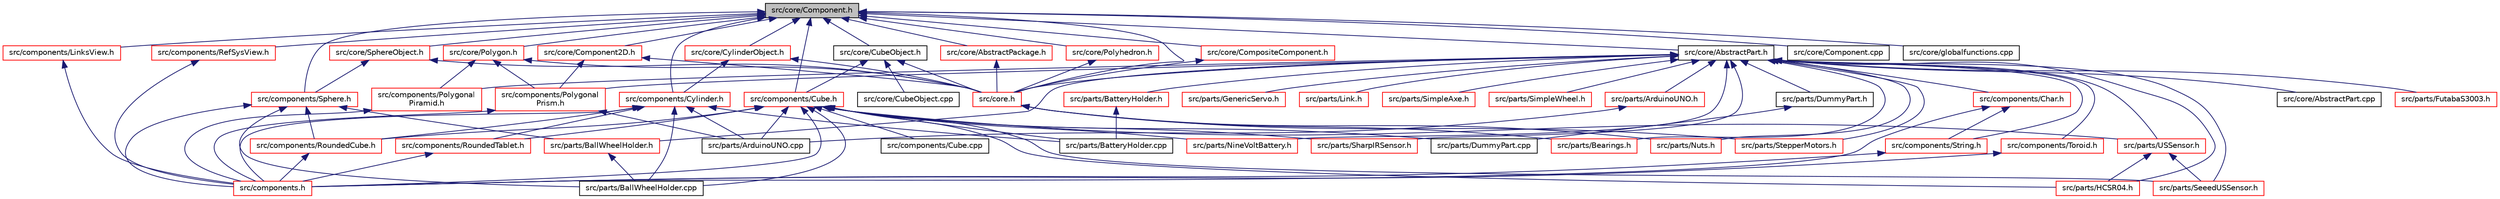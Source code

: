 digraph "src/core/Component.h"
{
  edge [fontname="Helvetica",fontsize="10",labelfontname="Helvetica",labelfontsize="10"];
  node [fontname="Helvetica",fontsize="10",shape=record];
  Node27 [label="src/core/Component.h",height=0.2,width=0.4,color="black", fillcolor="grey75", style="filled", fontcolor="black"];
  Node27 -> Node28 [dir="back",color="midnightblue",fontsize="10",style="solid",fontname="Helvetica"];
  Node28 [label="src/core/AbstractPart.h",height=0.2,width=0.4,color="black", fillcolor="white", style="filled",URL="$AbstractPart_8h.html"];
  Node28 -> Node29 [dir="back",color="midnightblue",fontsize="10",style="solid",fontname="Helvetica"];
  Node29 [label="src/components/Char.h",height=0.2,width=0.4,color="red", fillcolor="white", style="filled",URL="$Char_8h.html"];
  Node29 -> Node31 [dir="back",color="midnightblue",fontsize="10",style="solid",fontname="Helvetica"];
  Node31 [label="src/components/String.h",height=0.2,width=0.4,color="red", fillcolor="white", style="filled",URL="$String_8h.html"];
  Node31 -> Node33 [dir="back",color="midnightblue",fontsize="10",style="solid",fontname="Helvetica"];
  Node33 [label="src/components.h",height=0.2,width=0.4,color="red", fillcolor="white", style="filled",URL="$components_8h.html"];
  Node29 -> Node33 [dir="back",color="midnightblue",fontsize="10",style="solid",fontname="Helvetica"];
  Node28 -> Node37 [dir="back",color="midnightblue",fontsize="10",style="solid",fontname="Helvetica"];
  Node37 [label="src/components/Polygonal\lPiramid.h",height=0.2,width=0.4,color="red", fillcolor="white", style="filled",URL="$PolygonalPiramid_8h.html"];
  Node37 -> Node33 [dir="back",color="midnightblue",fontsize="10",style="solid",fontname="Helvetica"];
  Node28 -> Node39 [dir="back",color="midnightblue",fontsize="10",style="solid",fontname="Helvetica"];
  Node39 [label="src/components/Polygonal\lPrism.h",height=0.2,width=0.4,color="red", fillcolor="white", style="filled",URL="$PolygonalPrism_8h.html"];
  Node39 -> Node33 [dir="back",color="midnightblue",fontsize="10",style="solid",fontname="Helvetica"];
  Node39 -> Node47 [dir="back",color="midnightblue",fontsize="10",style="solid",fontname="Helvetica"];
  Node47 [label="src/parts/ArduinoUNO.cpp",height=0.2,width=0.4,color="black", fillcolor="white", style="filled",URL="$ArduinoUNO_8cpp.html"];
  Node28 -> Node31 [dir="back",color="midnightblue",fontsize="10",style="solid",fontname="Helvetica"];
  Node28 -> Node48 [dir="back",color="midnightblue",fontsize="10",style="solid",fontname="Helvetica"];
  Node48 [label="src/components/Toroid.h",height=0.2,width=0.4,color="red", fillcolor="white", style="filled",URL="$Toroid_8h.html"];
  Node48 -> Node33 [dir="back",color="midnightblue",fontsize="10",style="solid",fontname="Helvetica"];
  Node28 -> Node52 [dir="back",color="midnightblue",fontsize="10",style="solid",fontname="Helvetica"];
  Node52 [label="src/core/AbstractPart.cpp",height=0.2,width=0.4,color="black", fillcolor="white", style="filled",URL="$AbstractPart_8cpp.html"];
  Node28 -> Node53 [dir="back",color="midnightblue",fontsize="10",style="solid",fontname="Helvetica"];
  Node53 [label="src/core.h",height=0.2,width=0.4,color="red", fillcolor="white", style="filled",URL="$core_8h.html"];
  Node53 -> Node54 [dir="back",color="midnightblue",fontsize="10",style="solid",fontname="Helvetica"];
  Node54 [label="src/parts/Bearings.h",height=0.2,width=0.4,color="red", fillcolor="white", style="filled",URL="$Bearings_8h.html"];
  Node53 -> Node56 [dir="back",color="midnightblue",fontsize="10",style="solid",fontname="Helvetica"];
  Node56 [label="src/parts/Nuts.h",height=0.2,width=0.4,color="red", fillcolor="white", style="filled",URL="$Nuts_8h.html"];
  Node53 -> Node57 [dir="back",color="midnightblue",fontsize="10",style="solid",fontname="Helvetica"];
  Node57 [label="src/parts/StepperMotors.h",height=0.2,width=0.4,color="red", fillcolor="white", style="filled",URL="$StepperMotors_8h.html"];
  Node28 -> Node58 [dir="back",color="midnightblue",fontsize="10",style="solid",fontname="Helvetica"];
  Node58 [label="src/parts/ArduinoUNO.h",height=0.2,width=0.4,color="red", fillcolor="white", style="filled",URL="$ArduinoUNO_8h.html"];
  Node58 -> Node47 [dir="back",color="midnightblue",fontsize="10",style="solid",fontname="Helvetica"];
  Node28 -> Node59 [dir="back",color="midnightblue",fontsize="10",style="solid",fontname="Helvetica"];
  Node59 [label="src/parts/BallWheelHolder.h",height=0.2,width=0.4,color="red", fillcolor="white", style="filled",URL="$BallWheelHolder_8h.html"];
  Node59 -> Node60 [dir="back",color="midnightblue",fontsize="10",style="solid",fontname="Helvetica"];
  Node60 [label="src/parts/BallWheelHolder.cpp",height=0.2,width=0.4,color="black", fillcolor="white", style="filled",URL="$BallWheelHolder_8cpp.html"];
  Node28 -> Node61 [dir="back",color="midnightblue",fontsize="10",style="solid",fontname="Helvetica"];
  Node61 [label="src/parts/BatteryHolder.h",height=0.2,width=0.4,color="red", fillcolor="white", style="filled",URL="$BatteryHolder_8h.html"];
  Node61 -> Node62 [dir="back",color="midnightblue",fontsize="10",style="solid",fontname="Helvetica"];
  Node62 [label="src/parts/BatteryHolder.cpp",height=0.2,width=0.4,color="black", fillcolor="white", style="filled",URL="$BatteryHolder_8cpp.html"];
  Node28 -> Node54 [dir="back",color="midnightblue",fontsize="10",style="solid",fontname="Helvetica"];
  Node28 -> Node63 [dir="back",color="midnightblue",fontsize="10",style="solid",fontname="Helvetica"];
  Node63 [label="src/parts/DummyPart.h",height=0.2,width=0.4,color="black", fillcolor="white", style="filled",URL="$DummyPart_8h.html"];
  Node63 -> Node64 [dir="back",color="midnightblue",fontsize="10",style="solid",fontname="Helvetica"];
  Node64 [label="src/parts/DummyPart.cpp",height=0.2,width=0.4,color="black", fillcolor="white", style="filled",URL="$DummyPart_8cpp.html"];
  Node28 -> Node65 [dir="back",color="midnightblue",fontsize="10",style="solid",fontname="Helvetica"];
  Node65 [label="src/parts/FutabaS3003.h",height=0.2,width=0.4,color="red", fillcolor="white", style="filled",URL="$FutabaS3003_8h.html"];
  Node28 -> Node68 [dir="back",color="midnightblue",fontsize="10",style="solid",fontname="Helvetica"];
  Node68 [label="src/parts/GenericServo.h",height=0.2,width=0.4,color="red", fillcolor="white", style="filled",URL="$GenericServo_8h.html"];
  Node28 -> Node72 [dir="back",color="midnightblue",fontsize="10",style="solid",fontname="Helvetica"];
  Node72 [label="src/parts/HCSR04.h",height=0.2,width=0.4,color="red", fillcolor="white", style="filled",URL="$HCSR04_8h.html"];
  Node28 -> Node74 [dir="back",color="midnightblue",fontsize="10",style="solid",fontname="Helvetica"];
  Node74 [label="src/parts/Link.h",height=0.2,width=0.4,color="red", fillcolor="white", style="filled",URL="$Link_8h.html"];
  Node28 -> Node76 [dir="back",color="midnightblue",fontsize="10",style="solid",fontname="Helvetica"];
  Node76 [label="src/parts/NineVoltBattery.h",height=0.2,width=0.4,color="red", fillcolor="white", style="filled",URL="$NineVoltBattery_8h.html"];
  Node28 -> Node56 [dir="back",color="midnightblue",fontsize="10",style="solid",fontname="Helvetica"];
  Node28 -> Node78 [dir="back",color="midnightblue",fontsize="10",style="solid",fontname="Helvetica"];
  Node78 [label="src/parts/SeeedUSSensor.h",height=0.2,width=0.4,color="red", fillcolor="white", style="filled",URL="$SeeedUSSensor_8h.html"];
  Node28 -> Node80 [dir="back",color="midnightblue",fontsize="10",style="solid",fontname="Helvetica"];
  Node80 [label="src/parts/SharpIRSensor.h",height=0.2,width=0.4,color="red", fillcolor="white", style="filled",URL="$SharpIRSensor_8h.html"];
  Node28 -> Node82 [dir="back",color="midnightblue",fontsize="10",style="solid",fontname="Helvetica"];
  Node82 [label="src/parts/SimpleAxe.h",height=0.2,width=0.4,color="red", fillcolor="white", style="filled",URL="$SimpleAxe_8h.html"];
  Node28 -> Node84 [dir="back",color="midnightblue",fontsize="10",style="solid",fontname="Helvetica"];
  Node84 [label="src/parts/SimpleWheel.h",height=0.2,width=0.4,color="red", fillcolor="white", style="filled",URL="$SimpleWheel_8h.html"];
  Node28 -> Node57 [dir="back",color="midnightblue",fontsize="10",style="solid",fontname="Helvetica"];
  Node28 -> Node89 [dir="back",color="midnightblue",fontsize="10",style="solid",fontname="Helvetica"];
  Node89 [label="src/parts/USSensor.h",height=0.2,width=0.4,color="red", fillcolor="white", style="filled",URL="$USSensor_8h.html"];
  Node89 -> Node72 [dir="back",color="midnightblue",fontsize="10",style="solid",fontname="Helvetica"];
  Node89 -> Node78 [dir="back",color="midnightblue",fontsize="10",style="solid",fontname="Helvetica"];
  Node27 -> Node91 [dir="back",color="midnightblue",fontsize="10",style="solid",fontname="Helvetica"];
  Node91 [label="src/core/CubeObject.h",height=0.2,width=0.4,color="black", fillcolor="white", style="filled",URL="$CubeObject_8h.html"];
  Node91 -> Node92 [dir="back",color="midnightblue",fontsize="10",style="solid",fontname="Helvetica"];
  Node92 [label="src/components/Cube.h",height=0.2,width=0.4,color="red", fillcolor="white", style="filled",URL="$Cube_8h.html"];
  Node92 -> Node93 [dir="back",color="midnightblue",fontsize="10",style="solid",fontname="Helvetica"];
  Node93 [label="src/components/Cube.cpp",height=0.2,width=0.4,color="black", fillcolor="white", style="filled",URL="$Cube_8cpp.html"];
  Node92 -> Node94 [dir="back",color="midnightblue",fontsize="10",style="solid",fontname="Helvetica"];
  Node94 [label="src/components/RoundedCube.h",height=0.2,width=0.4,color="red", fillcolor="white", style="filled",URL="$RoundedCube_8h.html"];
  Node94 -> Node33 [dir="back",color="midnightblue",fontsize="10",style="solid",fontname="Helvetica"];
  Node92 -> Node96 [dir="back",color="midnightblue",fontsize="10",style="solid",fontname="Helvetica"];
  Node96 [label="src/components/RoundedTablet.h",height=0.2,width=0.4,color="red", fillcolor="white", style="filled",URL="$RoundedTablet_8h.html"];
  Node96 -> Node33 [dir="back",color="midnightblue",fontsize="10",style="solid",fontname="Helvetica"];
  Node92 -> Node33 [dir="back",color="midnightblue",fontsize="10",style="solid",fontname="Helvetica"];
  Node92 -> Node47 [dir="back",color="midnightblue",fontsize="10",style="solid",fontname="Helvetica"];
  Node92 -> Node60 [dir="back",color="midnightblue",fontsize="10",style="solid",fontname="Helvetica"];
  Node92 -> Node62 [dir="back",color="midnightblue",fontsize="10",style="solid",fontname="Helvetica"];
  Node92 -> Node64 [dir="back",color="midnightblue",fontsize="10",style="solid",fontname="Helvetica"];
  Node92 -> Node72 [dir="back",color="midnightblue",fontsize="10",style="solid",fontname="Helvetica"];
  Node92 -> Node76 [dir="back",color="midnightblue",fontsize="10",style="solid",fontname="Helvetica"];
  Node92 -> Node78 [dir="back",color="midnightblue",fontsize="10",style="solid",fontname="Helvetica"];
  Node92 -> Node80 [dir="back",color="midnightblue",fontsize="10",style="solid",fontname="Helvetica"];
  Node92 -> Node89 [dir="back",color="midnightblue",fontsize="10",style="solid",fontname="Helvetica"];
  Node91 -> Node98 [dir="back",color="midnightblue",fontsize="10",style="solid",fontname="Helvetica"];
  Node98 [label="src/core/CubeObject.cpp",height=0.2,width=0.4,color="black", fillcolor="white", style="filled",URL="$CubeObject_8cpp.html"];
  Node91 -> Node53 [dir="back",color="midnightblue",fontsize="10",style="solid",fontname="Helvetica"];
  Node27 -> Node92 [dir="back",color="midnightblue",fontsize="10",style="solid",fontname="Helvetica"];
  Node27 -> Node99 [dir="back",color="midnightblue",fontsize="10",style="solid",fontname="Helvetica"];
  Node99 [label="src/core/CylinderObject.h",height=0.2,width=0.4,color="red", fillcolor="white", style="filled",URL="$CylinderObject_8h.html"];
  Node99 -> Node100 [dir="back",color="midnightblue",fontsize="10",style="solid",fontname="Helvetica"];
  Node100 [label="src/components/Cylinder.h",height=0.2,width=0.4,color="red", fillcolor="white", style="filled",URL="$Cylinder_8h.html"];
  Node100 -> Node94 [dir="back",color="midnightblue",fontsize="10",style="solid",fontname="Helvetica"];
  Node100 -> Node96 [dir="back",color="midnightblue",fontsize="10",style="solid",fontname="Helvetica"];
  Node100 -> Node33 [dir="back",color="midnightblue",fontsize="10",style="solid",fontname="Helvetica"];
  Node100 -> Node47 [dir="back",color="midnightblue",fontsize="10",style="solid",fontname="Helvetica"];
  Node100 -> Node60 [dir="back",color="midnightblue",fontsize="10",style="solid",fontname="Helvetica"];
  Node100 -> Node62 [dir="back",color="midnightblue",fontsize="10",style="solid",fontname="Helvetica"];
  Node99 -> Node53 [dir="back",color="midnightblue",fontsize="10",style="solid",fontname="Helvetica"];
  Node27 -> Node100 [dir="back",color="midnightblue",fontsize="10",style="solid",fontname="Helvetica"];
  Node27 -> Node105 [dir="back",color="midnightblue",fontsize="10",style="solid",fontname="Helvetica"];
  Node105 [label="src/components/LinksView.h",height=0.2,width=0.4,color="red", fillcolor="white", style="filled",URL="$LinksView_8h.html"];
  Node105 -> Node33 [dir="back",color="midnightblue",fontsize="10",style="solid",fontname="Helvetica"];
  Node27 -> Node106 [dir="back",color="midnightblue",fontsize="10",style="solid",fontname="Helvetica"];
  Node106 [label="src/components/RefSysView.h",height=0.2,width=0.4,color="red", fillcolor="white", style="filled",URL="$RefSysView_8h.html"];
  Node106 -> Node33 [dir="back",color="midnightblue",fontsize="10",style="solid",fontname="Helvetica"];
  Node27 -> Node107 [dir="back",color="midnightblue",fontsize="10",style="solid",fontname="Helvetica"];
  Node107 [label="src/components/Sphere.h",height=0.2,width=0.4,color="red", fillcolor="white", style="filled",URL="$Sphere_8h.html"];
  Node107 -> Node94 [dir="back",color="midnightblue",fontsize="10",style="solid",fontname="Helvetica"];
  Node107 -> Node33 [dir="back",color="midnightblue",fontsize="10",style="solid",fontname="Helvetica"];
  Node107 -> Node60 [dir="back",color="midnightblue",fontsize="10",style="solid",fontname="Helvetica"];
  Node107 -> Node59 [dir="back",color="midnightblue",fontsize="10",style="solid",fontname="Helvetica"];
  Node27 -> Node109 [dir="back",color="midnightblue",fontsize="10",style="solid",fontname="Helvetica"];
  Node109 [label="src/core/SphereObject.h",height=0.2,width=0.4,color="red", fillcolor="white", style="filled",URL="$SphereObject_8h.html"];
  Node109 -> Node107 [dir="back",color="midnightblue",fontsize="10",style="solid",fontname="Helvetica"];
  Node109 -> Node53 [dir="back",color="midnightblue",fontsize="10",style="solid",fontname="Helvetica"];
  Node27 -> Node111 [dir="back",color="midnightblue",fontsize="10",style="solid",fontname="Helvetica"];
  Node111 [label="src/core/CompositeComponent.h",height=0.2,width=0.4,color="red", fillcolor="white", style="filled",URL="$CompositeComponent_8h.html"];
  Node111 -> Node53 [dir="back",color="midnightblue",fontsize="10",style="solid",fontname="Helvetica"];
  Node27 -> Node123 [dir="back",color="midnightblue",fontsize="10",style="solid",fontname="Helvetica"];
  Node123 [label="src/core/AbstractPackage.h",height=0.2,width=0.4,color="red", fillcolor="white", style="filled",URL="$AbstractPackage_8h.html"];
  Node123 -> Node53 [dir="back",color="midnightblue",fontsize="10",style="solid",fontname="Helvetica"];
  Node27 -> Node113 [dir="back",color="midnightblue",fontsize="10",style="solid",fontname="Helvetica"];
  Node113 [label="src/core/Component.cpp",height=0.2,width=0.4,color="black", fillcolor="white", style="filled",URL="$Component_8cpp.html"];
  Node27 -> Node125 [dir="back",color="midnightblue",fontsize="10",style="solid",fontname="Helvetica"];
  Node125 [label="src/core/Component2D.h",height=0.2,width=0.4,color="red", fillcolor="white", style="filled",URL="$Component2D_8h.html"];
  Node125 -> Node39 [dir="back",color="midnightblue",fontsize="10",style="solid",fontname="Helvetica"];
  Node125 -> Node53 [dir="back",color="midnightblue",fontsize="10",style="solid",fontname="Helvetica"];
  Node27 -> Node116 [dir="back",color="midnightblue",fontsize="10",style="solid",fontname="Helvetica"];
  Node116 [label="src/core/globalfunctions.cpp",height=0.2,width=0.4,color="black", fillcolor="white", style="filled",URL="$globalfunctions_8cpp.html"];
  Node27 -> Node132 [dir="back",color="midnightblue",fontsize="10",style="solid",fontname="Helvetica"];
  Node132 [label="src/core/Polygon.h",height=0.2,width=0.4,color="red", fillcolor="white", style="filled",URL="$Polygon_8h.html"];
  Node132 -> Node37 [dir="back",color="midnightblue",fontsize="10",style="solid",fontname="Helvetica"];
  Node132 -> Node39 [dir="back",color="midnightblue",fontsize="10",style="solid",fontname="Helvetica"];
  Node132 -> Node53 [dir="back",color="midnightblue",fontsize="10",style="solid",fontname="Helvetica"];
  Node27 -> Node134 [dir="back",color="midnightblue",fontsize="10",style="solid",fontname="Helvetica"];
  Node134 [label="src/core/Polyhedron.h",height=0.2,width=0.4,color="red", fillcolor="white", style="filled",URL="$Polyhedron_8h.html"];
  Node134 -> Node53 [dir="back",color="midnightblue",fontsize="10",style="solid",fontname="Helvetica"];
  Node27 -> Node53 [dir="back",color="midnightblue",fontsize="10",style="solid",fontname="Helvetica"];
}
